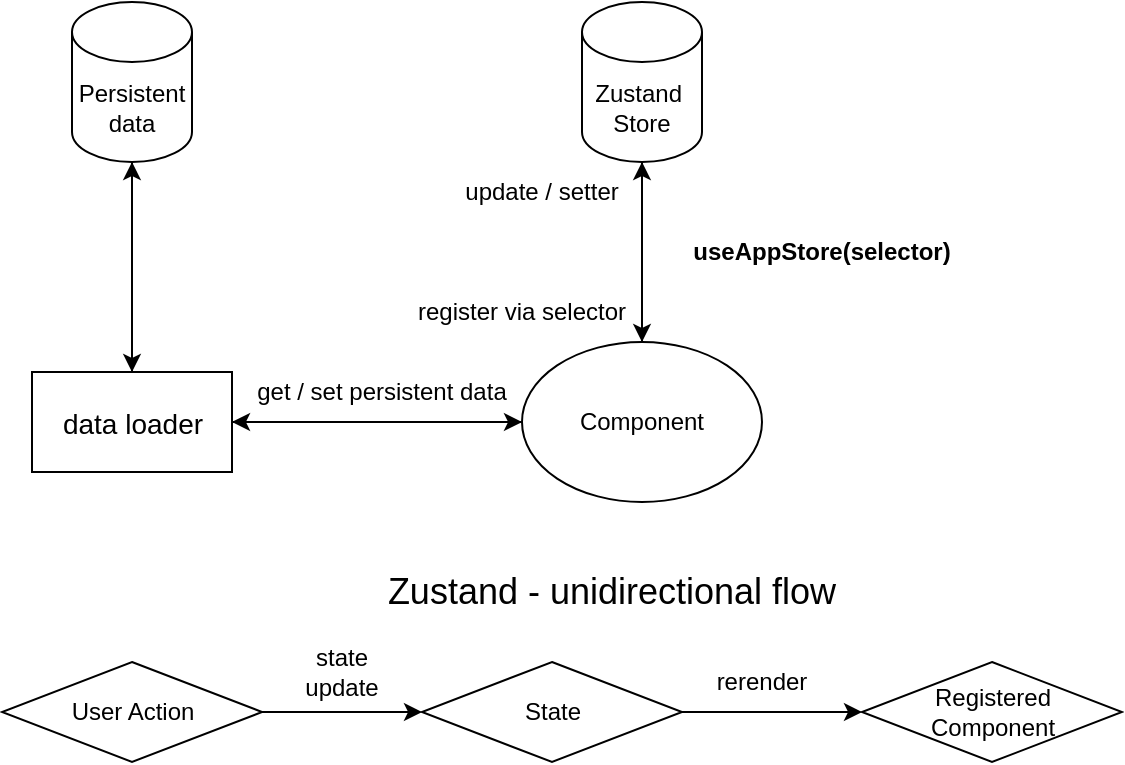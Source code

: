 <mxfile>
    <diagram id="HTiU6ADq_OjC2JgZkn5C" name="Page-1">
        <mxGraphModel dx="237" dy="104" grid="1" gridSize="10" guides="1" tooltips="1" connect="1" arrows="1" fold="1" page="1" pageScale="1" pageWidth="850" pageHeight="1100" math="0" shadow="0">
            <root>
                <mxCell id="0"/>
                <mxCell id="1" parent="0"/>
                <mxCell id="6" value="" style="edgeStyle=none;html=1;entryX=0.5;entryY=1;entryDx=0;entryDy=0;entryPerimeter=0;" edge="1" parent="1" source="2" target="3">
                    <mxGeometry relative="1" as="geometry">
                        <mxPoint x="360" y="120" as="targetPoint"/>
                    </mxGeometry>
                </mxCell>
                <mxCell id="26" value="" style="edgeStyle=none;html=1;fontSize=18;" edge="1" parent="1" source="2" target="25">
                    <mxGeometry relative="1" as="geometry"/>
                </mxCell>
                <mxCell id="2" value="Component" style="ellipse;whiteSpace=wrap;html=1;" vertex="1" parent="1">
                    <mxGeometry x="280" y="190" width="120" height="80" as="geometry"/>
                </mxCell>
                <mxCell id="4" value="" style="edgeStyle=none;html=1;" edge="1" parent="1" source="3" target="2">
                    <mxGeometry relative="1" as="geometry"/>
                </mxCell>
                <mxCell id="3" value="Zustand&amp;nbsp;&lt;br&gt;Store" style="shape=cylinder3;whiteSpace=wrap;html=1;boundedLbl=1;backgroundOutline=1;size=15;" vertex="1" parent="1">
                    <mxGeometry x="310" y="20" width="60" height="80" as="geometry"/>
                </mxCell>
                <mxCell id="5" value="useAppStore(selector)" style="text;strokeColor=none;align=center;fillColor=none;html=1;verticalAlign=middle;whiteSpace=wrap;rounded=0;fontStyle=1" vertex="1" parent="1">
                    <mxGeometry x="360" y="130" width="140" height="30" as="geometry"/>
                </mxCell>
                <mxCell id="7" value="update / setter" style="text;strokeColor=none;align=center;fillColor=none;html=1;verticalAlign=middle;whiteSpace=wrap;rounded=0;" vertex="1" parent="1">
                    <mxGeometry x="220" y="100" width="140" height="30" as="geometry"/>
                </mxCell>
                <mxCell id="8" value="register via selector" style="text;strokeColor=none;align=center;fillColor=none;html=1;verticalAlign=middle;whiteSpace=wrap;rounded=0;" vertex="1" parent="1">
                    <mxGeometry x="210" y="160" width="140" height="30" as="geometry"/>
                </mxCell>
                <mxCell id="15" value="" style="edgeStyle=none;html=1;" edge="1" parent="1" source="9" target="13">
                    <mxGeometry relative="1" as="geometry"/>
                </mxCell>
                <mxCell id="9" value="State" style="shape=rhombus;html=1;dashed=0;whitespace=wrap;perimeter=rhombusPerimeter;" vertex="1" parent="1">
                    <mxGeometry x="230" y="350" width="130" height="50" as="geometry"/>
                </mxCell>
                <mxCell id="12" value="" style="edgeStyle=none;html=1;" edge="1" parent="1" source="10" target="9">
                    <mxGeometry relative="1" as="geometry"/>
                </mxCell>
                <mxCell id="10" value="User Action" style="shape=rhombus;html=1;dashed=0;whitespace=wrap;perimeter=rhombusPerimeter;" vertex="1" parent="1">
                    <mxGeometry x="20" y="350" width="130" height="50" as="geometry"/>
                </mxCell>
                <mxCell id="13" value="Registered&lt;br&gt;Component" style="shape=rhombus;html=1;dashed=0;whitespace=wrap;perimeter=rhombusPerimeter;" vertex="1" parent="1">
                    <mxGeometry x="450" y="350" width="130" height="50" as="geometry"/>
                </mxCell>
                <mxCell id="14" value="state update" style="text;strokeColor=none;align=center;fillColor=none;html=1;verticalAlign=middle;whiteSpace=wrap;rounded=0;" vertex="1" parent="1">
                    <mxGeometry x="160" y="340" width="60" height="30" as="geometry"/>
                </mxCell>
                <mxCell id="17" value="rerender" style="text;strokeColor=none;align=center;fillColor=none;html=1;verticalAlign=middle;whiteSpace=wrap;rounded=0;" vertex="1" parent="1">
                    <mxGeometry x="370" y="345" width="60" height="30" as="geometry"/>
                </mxCell>
                <mxCell id="24" value="Zustand - unidirectional flow" style="text;strokeColor=none;align=center;fillColor=none;html=1;verticalAlign=middle;whiteSpace=wrap;rounded=0;fontSize=18;" vertex="1" parent="1">
                    <mxGeometry x="200" y="300" width="250" height="30" as="geometry"/>
                </mxCell>
                <mxCell id="28" value="" style="edgeStyle=none;html=1;fontSize=14;entryX=1;entryY=1;entryDx=0;entryDy=0;" edge="1" parent="1" source="25" target="27">
                    <mxGeometry relative="1" as="geometry">
                        <mxPoint x="100" y="320" as="targetPoint"/>
                    </mxGeometry>
                </mxCell>
                <mxCell id="33" value="" style="edgeStyle=none;html=1;fontSize=14;" edge="1" parent="1" source="25" target="29">
                    <mxGeometry relative="1" as="geometry"/>
                </mxCell>
                <mxCell id="25" value="&lt;font style=&quot;font-size: 14px;&quot;&gt;data loader&lt;/font&gt;" style="html=1;dashed=0;whitespace=wrap;fontSize=18;" vertex="1" parent="1">
                    <mxGeometry x="35" y="205" width="100" height="50" as="geometry"/>
                </mxCell>
                <mxCell id="27" value="get / set persistent data" style="text;strokeColor=none;align=center;fillColor=none;html=1;verticalAlign=middle;whiteSpace=wrap;rounded=0;" vertex="1" parent="1">
                    <mxGeometry x="140" y="200" width="140" height="30" as="geometry"/>
                </mxCell>
                <mxCell id="31" value="" style="edgeStyle=none;html=1;fontSize=14;" edge="1" parent="1" source="29" target="25">
                    <mxGeometry relative="1" as="geometry"/>
                </mxCell>
                <mxCell id="29" value="Persistent data" style="shape=cylinder3;whiteSpace=wrap;html=1;boundedLbl=1;backgroundOutline=1;size=15;" vertex="1" parent="1">
                    <mxGeometry x="55" y="20" width="60" height="80" as="geometry"/>
                </mxCell>
            </root>
        </mxGraphModel>
    </diagram>
</mxfile>